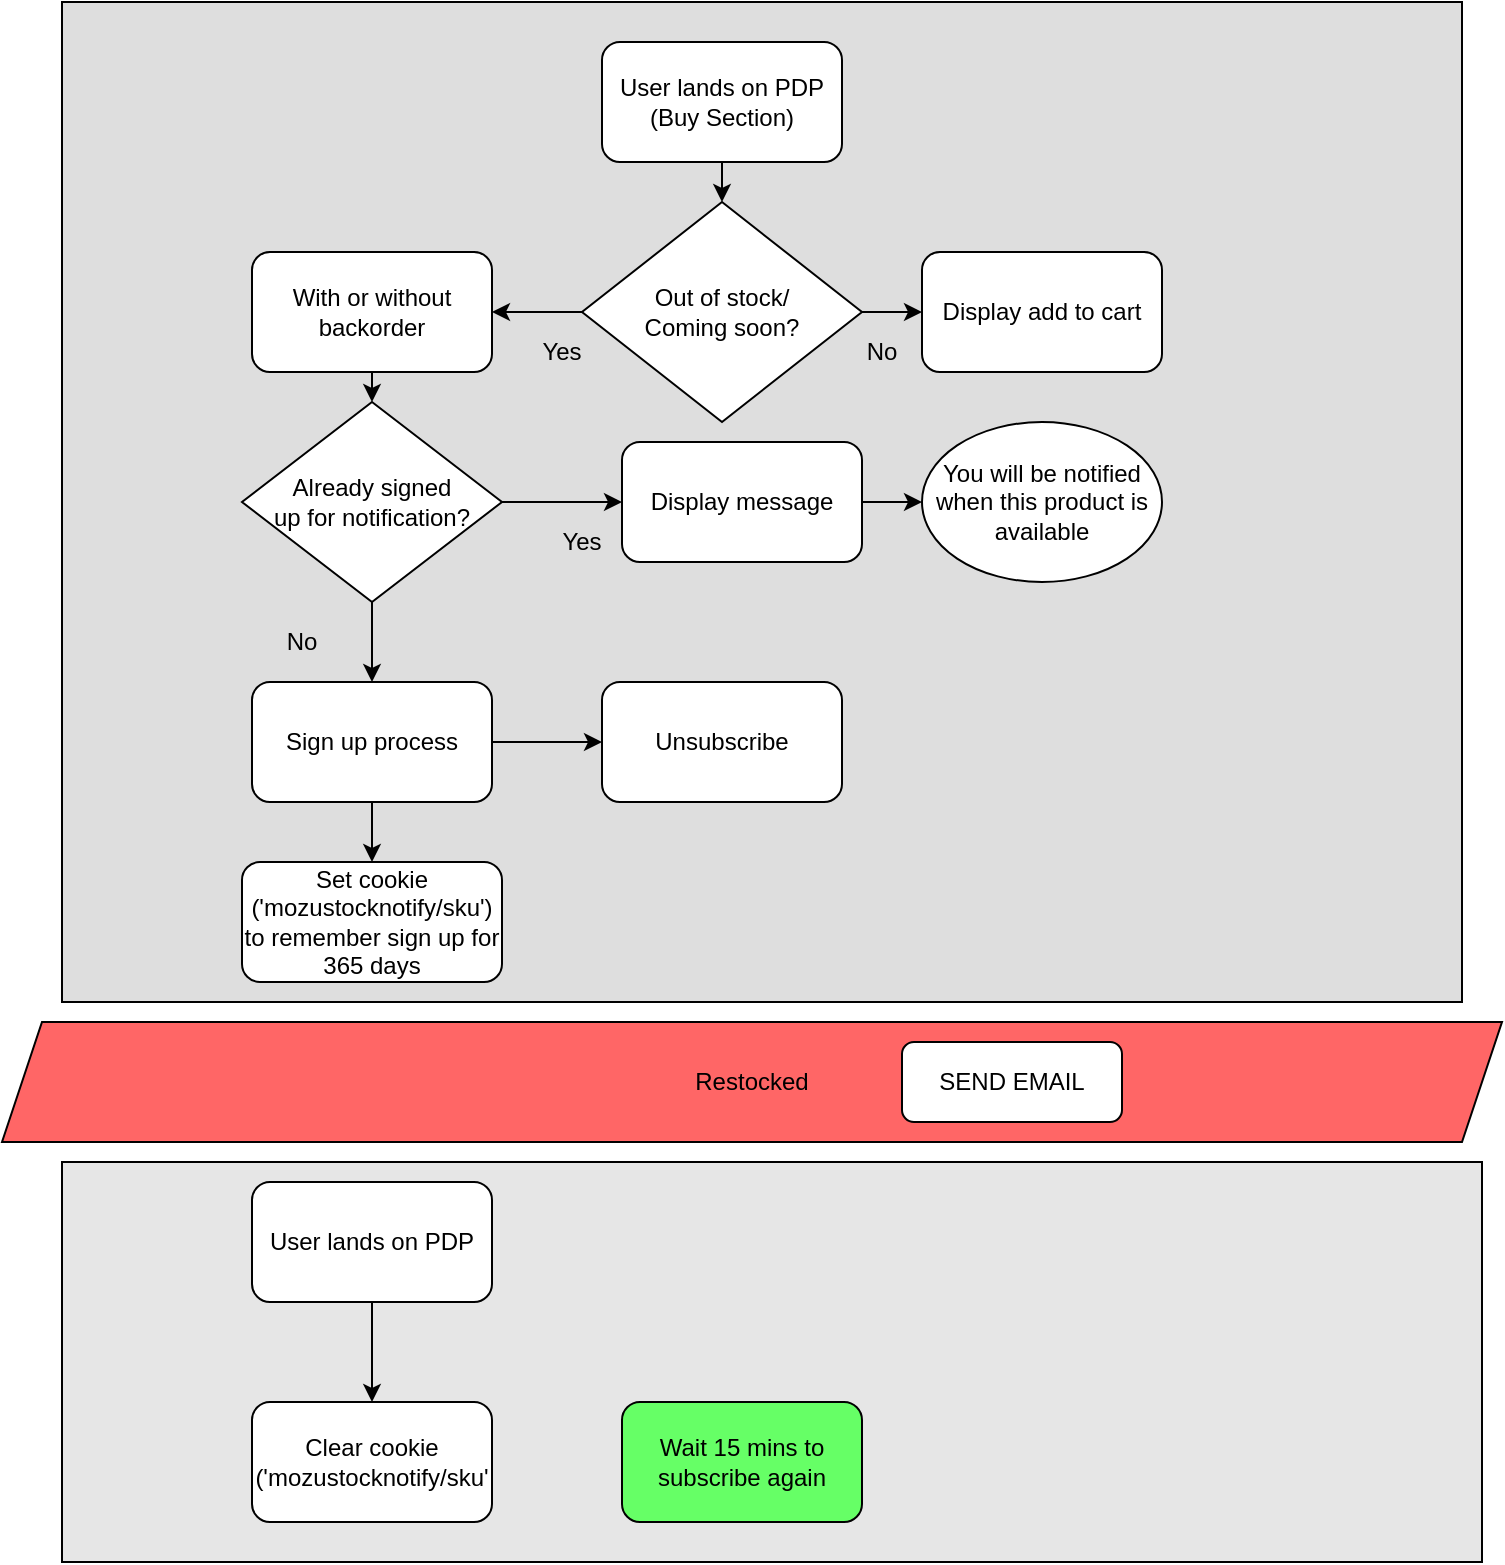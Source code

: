 <mxfile version="13.10.0" type="github">
  <diagram id="4X2fFwt9Tq6b-dewwz5D" name="Page-1">
    <mxGraphModel dx="1382" dy="764" grid="1" gridSize="10" guides="1" tooltips="1" connect="1" arrows="1" fold="1" page="1" pageScale="1" pageWidth="850" pageHeight="1100" math="0" shadow="0">
      <root>
        <mxCell id="0" />
        <mxCell id="1" parent="0" />
        <mxCell id="WT74Tv9Oj-zCt2Bdq9al-36" value="" style="rounded=0;whiteSpace=wrap;html=1;fillColor=#E6E6E6;" parent="1" vertex="1">
          <mxGeometry x="70" y="640" width="710" height="200" as="geometry" />
        </mxCell>
        <mxCell id="WT74Tv9Oj-zCt2Bdq9al-17" value="" style="rounded=0;whiteSpace=wrap;html=1;fillColor=#DEDEDE;" parent="1" vertex="1">
          <mxGeometry x="70" y="60" width="700" height="500" as="geometry" />
        </mxCell>
        <mxCell id="WT74Tv9Oj-zCt2Bdq9al-1" value="User lands on PDP&lt;br&gt;(Buy Section)" style="rounded=1;whiteSpace=wrap;html=1;" parent="1" vertex="1">
          <mxGeometry x="340" y="80" width="120" height="60" as="geometry" />
        </mxCell>
        <mxCell id="WT74Tv9Oj-zCt2Bdq9al-3" value="Out of stock/&lt;br&gt;Coming soon?" style="rhombus;whiteSpace=wrap;html=1;" parent="1" vertex="1">
          <mxGeometry x="330" y="160" width="140" height="110" as="geometry" />
        </mxCell>
        <mxCell id="WT74Tv9Oj-zCt2Bdq9al-4" value="With or without backorder" style="rounded=1;whiteSpace=wrap;html=1;" parent="1" vertex="1">
          <mxGeometry x="165" y="185" width="120" height="60" as="geometry" />
        </mxCell>
        <mxCell id="WT74Tv9Oj-zCt2Bdq9al-5" value="Display add to cart" style="rounded=1;whiteSpace=wrap;html=1;" parent="1" vertex="1">
          <mxGeometry x="500" y="185" width="120" height="60" as="geometry" />
        </mxCell>
        <mxCell id="WT74Tv9Oj-zCt2Bdq9al-6" value="Already signed &lt;br&gt;up for notification?" style="rhombus;whiteSpace=wrap;html=1;" parent="1" vertex="1">
          <mxGeometry x="160" y="260" width="130" height="100" as="geometry" />
        </mxCell>
        <mxCell id="WT74Tv9Oj-zCt2Bdq9al-7" value="Display message" style="rounded=1;whiteSpace=wrap;html=1;" parent="1" vertex="1">
          <mxGeometry x="350" y="280" width="120" height="60" as="geometry" />
        </mxCell>
        <mxCell id="WT74Tv9Oj-zCt2Bdq9al-10" value="You will be notified when this product is available" style="ellipse;whiteSpace=wrap;html=1;" parent="1" vertex="1">
          <mxGeometry x="500" y="270" width="120" height="80" as="geometry" />
        </mxCell>
        <mxCell id="WT74Tv9Oj-zCt2Bdq9al-11" value="Sign up process" style="rounded=1;whiteSpace=wrap;html=1;" parent="1" vertex="1">
          <mxGeometry x="165" y="400" width="120" height="60" as="geometry" />
        </mxCell>
        <mxCell id="WT74Tv9Oj-zCt2Bdq9al-12" value="Set cookie (&#39;mozustocknotify/sku&#39;) to remember sign up for 365 days" style="rounded=1;whiteSpace=wrap;html=1;" parent="1" vertex="1">
          <mxGeometry x="160" y="490" width="130" height="60" as="geometry" />
        </mxCell>
        <mxCell id="WT74Tv9Oj-zCt2Bdq9al-15" value="Restocked" style="shape=parallelogram;perimeter=parallelogramPerimeter;whiteSpace=wrap;html=1;fixedSize=1;fillColor=#FF6666;" parent="1" vertex="1">
          <mxGeometry x="40" y="570" width="750" height="60" as="geometry" />
        </mxCell>
        <mxCell id="WT74Tv9Oj-zCt2Bdq9al-16" value="User lands on PDP" style="rounded=1;whiteSpace=wrap;html=1;" parent="1" vertex="1">
          <mxGeometry x="165" y="650" width="120" height="60" as="geometry" />
        </mxCell>
        <mxCell id="WT74Tv9Oj-zCt2Bdq9al-18" value="Clear cookie (&#39;mozustocknotify/sku&#39;" style="rounded=1;whiteSpace=wrap;html=1;fillColor=#FFFFFF;" parent="1" vertex="1">
          <mxGeometry x="165" y="760" width="120" height="60" as="geometry" />
        </mxCell>
        <mxCell id="WT74Tv9Oj-zCt2Bdq9al-19" value="Unsubscribe" style="rounded=1;whiteSpace=wrap;html=1;fillColor=#FFFFFF;" parent="1" vertex="1">
          <mxGeometry x="340" y="400" width="120" height="60" as="geometry" />
        </mxCell>
        <mxCell id="WT74Tv9Oj-zCt2Bdq9al-20" value="" style="endArrow=classic;html=1;entryX=0.5;entryY=0;entryDx=0;entryDy=0;" parent="1" source="WT74Tv9Oj-zCt2Bdq9al-1" target="WT74Tv9Oj-zCt2Bdq9al-3" edge="1">
          <mxGeometry width="50" height="50" relative="1" as="geometry">
            <mxPoint x="400" y="550" as="sourcePoint" />
            <mxPoint x="450" y="500" as="targetPoint" />
          </mxGeometry>
        </mxCell>
        <mxCell id="WT74Tv9Oj-zCt2Bdq9al-21" value="" style="endArrow=classic;html=1;exitX=0;exitY=0.5;exitDx=0;exitDy=0;entryX=1;entryY=0.5;entryDx=0;entryDy=0;" parent="1" source="WT74Tv9Oj-zCt2Bdq9al-3" target="WT74Tv9Oj-zCt2Bdq9al-4" edge="1">
          <mxGeometry width="50" height="50" relative="1" as="geometry">
            <mxPoint x="330" y="290" as="sourcePoint" />
            <mxPoint x="380" y="240" as="targetPoint" />
          </mxGeometry>
        </mxCell>
        <mxCell id="WT74Tv9Oj-zCt2Bdq9al-22" value="" style="endArrow=classic;html=1;exitX=1;exitY=0.5;exitDx=0;exitDy=0;entryX=0;entryY=0.5;entryDx=0;entryDy=0;" parent="1" source="WT74Tv9Oj-zCt2Bdq9al-3" target="WT74Tv9Oj-zCt2Bdq9al-5" edge="1">
          <mxGeometry width="50" height="50" relative="1" as="geometry">
            <mxPoint x="500" y="190" as="sourcePoint" />
            <mxPoint x="550" y="140" as="targetPoint" />
          </mxGeometry>
        </mxCell>
        <mxCell id="WT74Tv9Oj-zCt2Bdq9al-23" value="" style="endArrow=classic;html=1;entryX=0.5;entryY=0;entryDx=0;entryDy=0;exitX=0.5;exitY=1;exitDx=0;exitDy=0;" parent="1" source="WT74Tv9Oj-zCt2Bdq9al-4" target="WT74Tv9Oj-zCt2Bdq9al-6" edge="1">
          <mxGeometry width="50" height="50" relative="1" as="geometry">
            <mxPoint x="260" y="270" as="sourcePoint" />
            <mxPoint x="300" y="230" as="targetPoint" />
          </mxGeometry>
        </mxCell>
        <mxCell id="WT74Tv9Oj-zCt2Bdq9al-24" value="" style="endArrow=classic;html=1;entryX=0.5;entryY=0;entryDx=0;entryDy=0;exitX=0.5;exitY=1;exitDx=0;exitDy=0;" parent="1" source="WT74Tv9Oj-zCt2Bdq9al-6" target="WT74Tv9Oj-zCt2Bdq9al-11" edge="1">
          <mxGeometry width="50" height="50" relative="1" as="geometry">
            <mxPoint x="250" y="400" as="sourcePoint" />
            <mxPoint x="300" y="350" as="targetPoint" />
          </mxGeometry>
        </mxCell>
        <mxCell id="WT74Tv9Oj-zCt2Bdq9al-25" value="" style="endArrow=classic;html=1;entryX=0;entryY=0.5;entryDx=0;entryDy=0;exitX=1;exitY=0.5;exitDx=0;exitDy=0;" parent="1" source="WT74Tv9Oj-zCt2Bdq9al-6" target="WT74Tv9Oj-zCt2Bdq9al-7" edge="1">
          <mxGeometry width="50" height="50" relative="1" as="geometry">
            <mxPoint x="310" y="350" as="sourcePoint" />
            <mxPoint x="360" y="300" as="targetPoint" />
          </mxGeometry>
        </mxCell>
        <mxCell id="WT74Tv9Oj-zCt2Bdq9al-26" value="" style="endArrow=classic;html=1;exitX=1;exitY=0.5;exitDx=0;exitDy=0;entryX=0;entryY=0.5;entryDx=0;entryDy=0;" parent="1" source="WT74Tv9Oj-zCt2Bdq9al-7" target="WT74Tv9Oj-zCt2Bdq9al-10" edge="1">
          <mxGeometry width="50" height="50" relative="1" as="geometry">
            <mxPoint x="520" y="420" as="sourcePoint" />
            <mxPoint x="570" y="370" as="targetPoint" />
          </mxGeometry>
        </mxCell>
        <mxCell id="WT74Tv9Oj-zCt2Bdq9al-27" value="" style="endArrow=classic;html=1;exitX=0.5;exitY=1;exitDx=0;exitDy=0;" parent="1" source="WT74Tv9Oj-zCt2Bdq9al-11" target="WT74Tv9Oj-zCt2Bdq9al-12" edge="1">
          <mxGeometry width="50" height="50" relative="1" as="geometry">
            <mxPoint x="220" y="500" as="sourcePoint" />
            <mxPoint x="225" y="486" as="targetPoint" />
          </mxGeometry>
        </mxCell>
        <mxCell id="WT74Tv9Oj-zCt2Bdq9al-29" value="" style="endArrow=classic;html=1;entryX=0;entryY=0.5;entryDx=0;entryDy=0;" parent="1" source="WT74Tv9Oj-zCt2Bdq9al-11" target="WT74Tv9Oj-zCt2Bdq9al-19" edge="1">
          <mxGeometry width="50" height="50" relative="1" as="geometry">
            <mxPoint x="420" y="510" as="sourcePoint" />
            <mxPoint x="470" y="460" as="targetPoint" />
          </mxGeometry>
        </mxCell>
        <mxCell id="WT74Tv9Oj-zCt2Bdq9al-30" value="" style="endArrow=classic;html=1;exitX=0.5;exitY=1;exitDx=0;exitDy=0;entryX=0.5;entryY=0;entryDx=0;entryDy=0;" parent="1" source="WT74Tv9Oj-zCt2Bdq9al-16" target="WT74Tv9Oj-zCt2Bdq9al-18" edge="1">
          <mxGeometry width="50" height="50" relative="1" as="geometry">
            <mxPoint x="220" y="760" as="sourcePoint" />
            <mxPoint x="270" y="710" as="targetPoint" />
          </mxGeometry>
        </mxCell>
        <mxCell id="WT74Tv9Oj-zCt2Bdq9al-31" value="Wait 15 mins to subscribe again" style="rounded=1;whiteSpace=wrap;html=1;fillColor=#66FF66;" parent="1" vertex="1">
          <mxGeometry x="350" y="760" width="120" height="60" as="geometry" />
        </mxCell>
        <mxCell id="WT74Tv9Oj-zCt2Bdq9al-32" value="No" style="text;html=1;strokeColor=none;fillColor=none;align=center;verticalAlign=middle;whiteSpace=wrap;rounded=0;" parent="1" vertex="1">
          <mxGeometry x="460" y="225" width="40" height="20" as="geometry" />
        </mxCell>
        <mxCell id="WT74Tv9Oj-zCt2Bdq9al-33" value="Yes" style="text;html=1;strokeColor=none;fillColor=none;align=center;verticalAlign=middle;whiteSpace=wrap;rounded=0;" parent="1" vertex="1">
          <mxGeometry x="300" y="225" width="40" height="20" as="geometry" />
        </mxCell>
        <mxCell id="WT74Tv9Oj-zCt2Bdq9al-34" value="Yes" style="text;html=1;strokeColor=none;fillColor=none;align=center;verticalAlign=middle;whiteSpace=wrap;rounded=0;" parent="1" vertex="1">
          <mxGeometry x="310" y="320" width="40" height="20" as="geometry" />
        </mxCell>
        <mxCell id="WT74Tv9Oj-zCt2Bdq9al-35" value="No" style="text;html=1;strokeColor=none;fillColor=none;align=center;verticalAlign=middle;whiteSpace=wrap;rounded=0;" parent="1" vertex="1">
          <mxGeometry x="170" y="370" width="40" height="20" as="geometry" />
        </mxCell>
        <mxCell id="0GAu8hSEZp9TbbLC9I3T-1" value="SEND EMAIL" style="rounded=1;whiteSpace=wrap;html=1;" vertex="1" parent="1">
          <mxGeometry x="490" y="580" width="110" height="40" as="geometry" />
        </mxCell>
      </root>
    </mxGraphModel>
  </diagram>
</mxfile>
